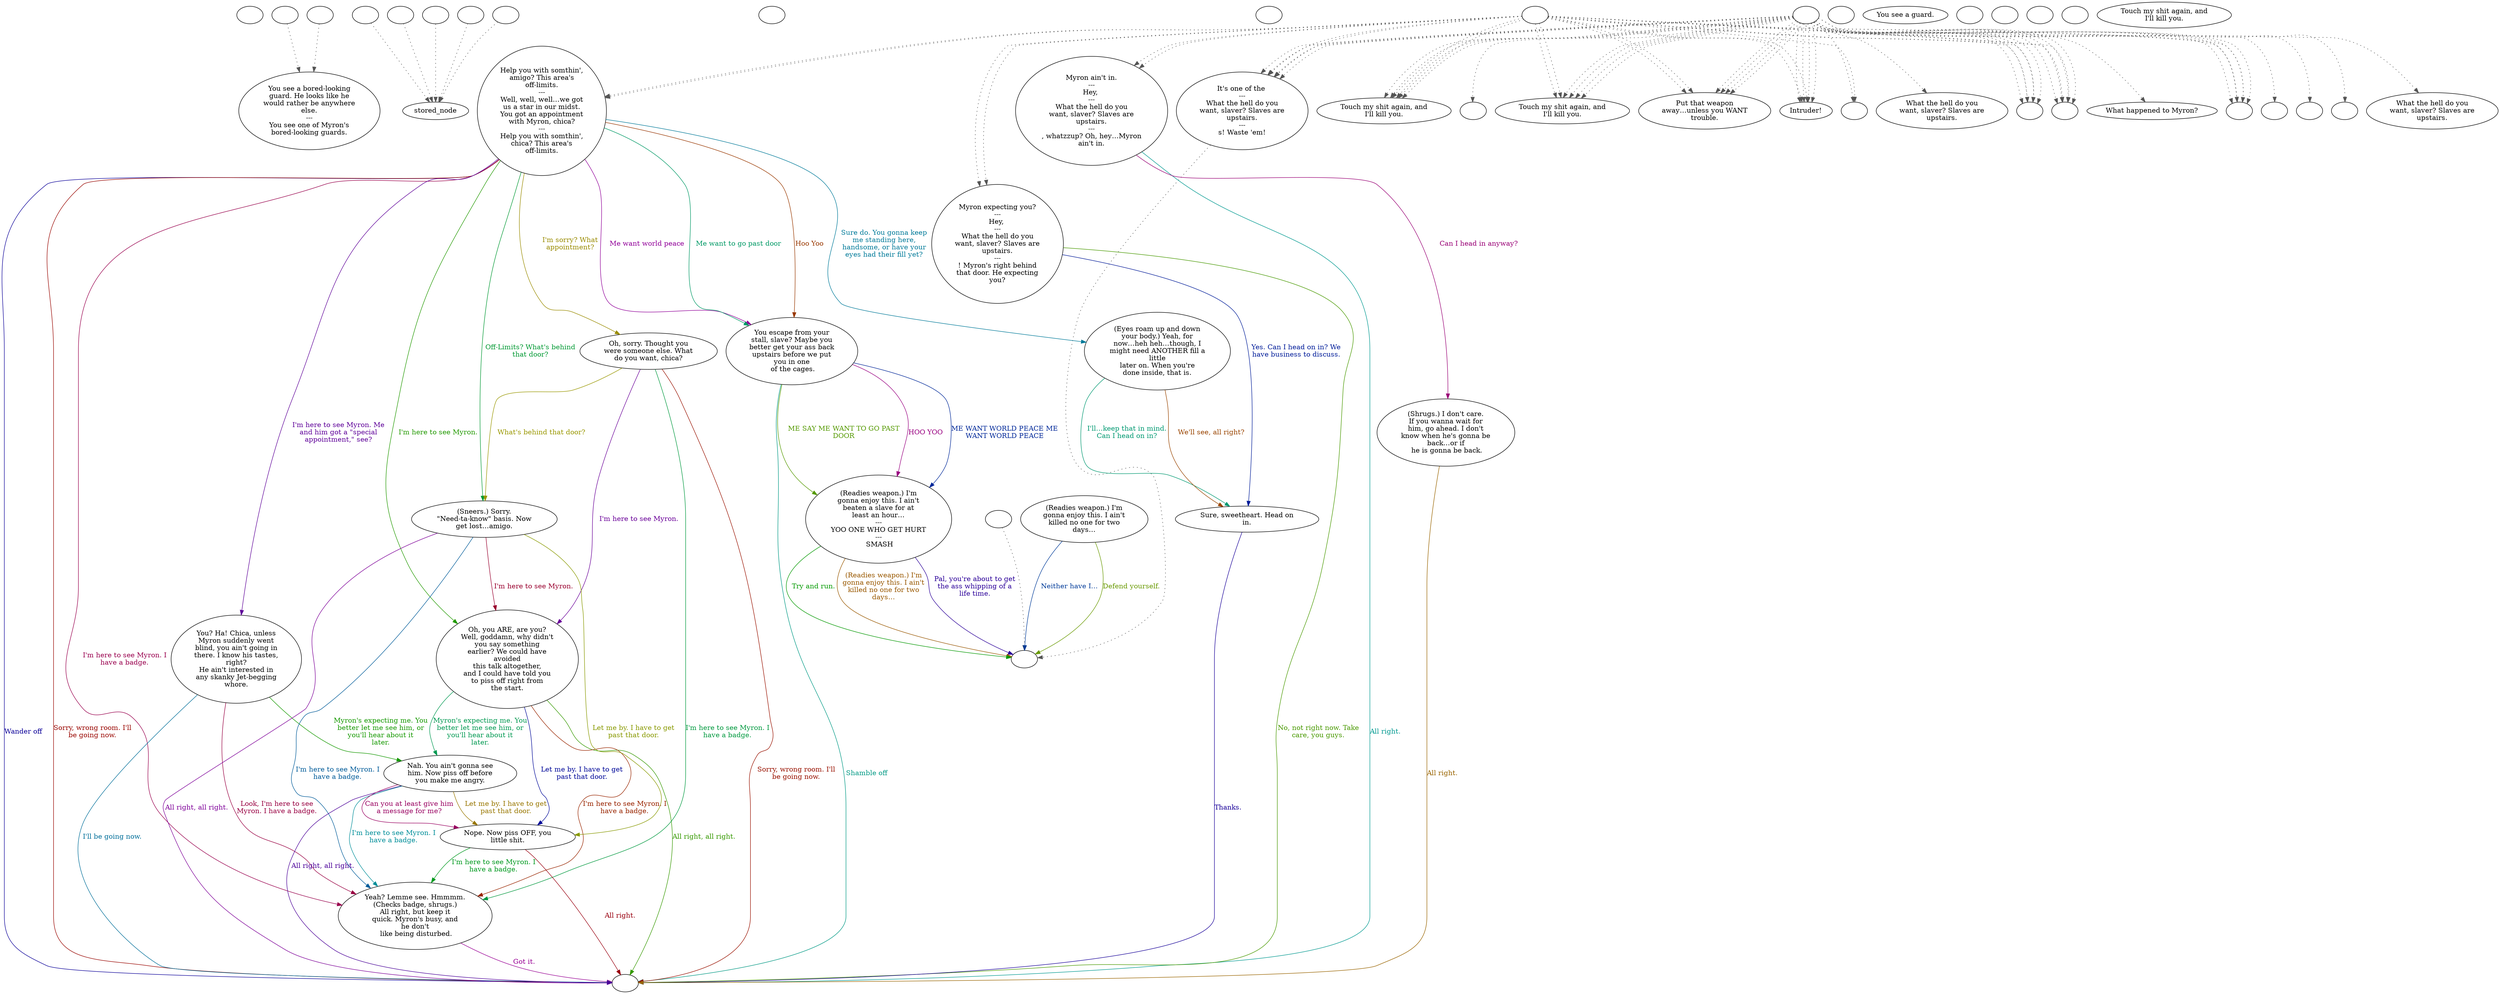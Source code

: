 digraph ncMyrGrd {
  "checkPartyMembersNearDoor" [style=filled       fillcolor="#FFFFFF"       color="#000000"]
  "checkPartyMembersNearDoor" [label=""]
  "ChooseFromList" [style=filled       fillcolor="#FFFFFF"       color="#000000"]
  "ChooseFromList" [label="You see a bored-looking\nguard. He looks like he\nwould rather be anywhere\nelse.\n---\nYou see one of Myron's\nbored-looking guards."]
  "CLICK_PREV" [style=filled       fillcolor="#FFFFFF"       color="#000000"]
  "CLICK_PREV" -> "ChooseFromList" [style=dotted color="#555555"]
  "CLICK_PREV" [label=""]
  "CLICK_0" [style=filled       fillcolor="#FFFFFF"       color="#000000"]
  "CLICK_0" -> "stored_node" [style=dotted color="#555555"]
  "CLICK_0" [label=""]
  "CLICK_1" [style=filled       fillcolor="#FFFFFF"       color="#000000"]
  "CLICK_1" -> "stored_node" [style=dotted color="#555555"]
  "CLICK_1" [label=""]
  "CLICK_2" [style=filled       fillcolor="#FFFFFF"       color="#000000"]
  "CLICK_2" -> "stored_node" [style=dotted color="#555555"]
  "CLICK_2" [label=""]
  "CLICK_3" [style=filled       fillcolor="#FFFFFF"       color="#000000"]
  "CLICK_3" -> "stored_node" [style=dotted color="#555555"]
  "CLICK_3" [label=""]
  "CLICK_4" [style=filled       fillcolor="#FFFFFF"       color="#000000"]
  "CLICK_4" -> "stored_node" [style=dotted color="#555555"]
  "CLICK_4" [label=""]
  "CLICK_MORE" [style=filled       fillcolor="#FFFFFF"       color="#000000"]
  "CLICK_MORE" -> "ChooseFromList" [style=dotted color="#555555"]
  "CLICK_MORE" [label=""]
  "start" [style=filled       fillcolor="#FFFFFF"       color="#000000"]
  "start" [label=""]
  "critter_p_proc" [style=filled       fillcolor="#FFFFFF"       color="#000000"]
  "critter_p_proc" [label=""]
  "pickup_p_proc" [style=filled       fillcolor="#FFFFFF"       color="#000000"]
  "pickup_p_proc" -> "Node998" [style=dotted color="#555555"]
  "pickup_p_proc" [label=""]
  "talk_p_proc" [style=filled       fillcolor="#FFFFFF"       color="#000000"]
  "talk_p_proc" -> "Node006" [style=dotted color="#555555"]
  "talk_p_proc" -> "Node007" [style=dotted color="#555555"]
  "talk_p_proc" -> "Node008" [style=dotted color="#555555"]
  "talk_p_proc" -> "Node006" [style=dotted color="#555555"]
  "talk_p_proc" -> "Node007" [style=dotted color="#555555"]
  "talk_p_proc" -> "Node008" [style=dotted color="#555555"]
  "talk_p_proc" -> "Node009" [style=dotted color="#555555"]
  "talk_p_proc" -> "Node009" [style=dotted color="#555555"]
  "talk_p_proc" -> "Node010" [style=dotted color="#555555"]
  "talk_p_proc" -> "Node010" [style=dotted color="#555555"]
  "talk_p_proc" -> "Node011" [style=dotted color="#555555"]
  "talk_p_proc" -> "Node011" [style=dotted color="#555555"]
  "talk_p_proc" -> "Node012" [style=dotted color="#555555"]
  "talk_p_proc" -> "Node012" [style=dotted color="#555555"]
  "talk_p_proc" -> "Node013" [style=dotted color="#555555"]
  "talk_p_proc" -> "Node013" [style=dotted color="#555555"]
  "talk_p_proc" -> "Node004" [style=dotted color="#555555"]
  "talk_p_proc" -> "Node032" [style=dotted color="#555555"]
  "talk_p_proc" -> "Node032" [style=dotted color="#555555"]
  "talk_p_proc" -> "Node031" [style=dotted color="#555555"]
  "talk_p_proc" -> "Node031" [style=dotted color="#555555"]
  "talk_p_proc" -> "Node018" [style=dotted color="#555555"]
  "talk_p_proc" -> "Node018" [style=dotted color="#555555"]
  "talk_p_proc" [label=""]
  "destroy_p_proc" [style=filled       fillcolor="#FFFFFF"       color="#000000"]
  "destroy_p_proc" [label=""]
  "look_at_p_proc" [style=filled       fillcolor="#FFFFFF"       color="#000000"]
  "look_at_p_proc" [label="You see a guard."]
  "description_p_proc" [style=filled       fillcolor="#FFFFFF"       color="#000000"]
  "description_p_proc" [label=""]
  "use_skill_on_p_proc" [style=filled       fillcolor="#FFFFFF"       color="#000000"]
  "use_skill_on_p_proc" [label=""]
  "damage_p_proc" [style=filled       fillcolor="#FFFFFF"       color="#000000"]
  "damage_p_proc" [label=""]
  "map_enter_p_proc" [style=filled       fillcolor="#FFFFFF"       color="#000000"]
  "map_enter_p_proc" [label=""]
  "timed_event_p_proc" [style=filled       fillcolor="#FFFFFF"       color="#000000"]
  "timed_event_p_proc" -> "Node006" [style=dotted color="#555555"]
  "timed_event_p_proc" -> "Node007" [style=dotted color="#555555"]
  "timed_event_p_proc" -> "Node008" [style=dotted color="#555555"]
  "timed_event_p_proc" -> "Node006" [style=dotted color="#555555"]
  "timed_event_p_proc" -> "Node007" [style=dotted color="#555555"]
  "timed_event_p_proc" -> "Node008" [style=dotted color="#555555"]
  "timed_event_p_proc" -> "Node009" [style=dotted color="#555555"]
  "timed_event_p_proc" -> "Node009" [style=dotted color="#555555"]
  "timed_event_p_proc" -> "Node010" [style=dotted color="#555555"]
  "timed_event_p_proc" -> "Node010" [style=dotted color="#555555"]
  "timed_event_p_proc" -> "Node011" [style=dotted color="#555555"]
  "timed_event_p_proc" -> "Node011" [style=dotted color="#555555"]
  "timed_event_p_proc" -> "Node012" [style=dotted color="#555555"]
  "timed_event_p_proc" -> "Node012" [style=dotted color="#555555"]
  "timed_event_p_proc" -> "Node013" [style=dotted color="#555555"]
  "timed_event_p_proc" -> "Node013" [style=dotted color="#555555"]
  "timed_event_p_proc" -> "Node002" [style=dotted color="#555555"]
  "timed_event_p_proc" -> "Node003" [style=dotted color="#555555"]
  "timed_event_p_proc" -> "Node006" [style=dotted color="#555555"]
  "timed_event_p_proc" -> "Node007" [style=dotted color="#555555"]
  "timed_event_p_proc" -> "Node008" [style=dotted color="#555555"]
  "timed_event_p_proc" -> "Node006" [style=dotted color="#555555"]
  "timed_event_p_proc" -> "Node007" [style=dotted color="#555555"]
  "timed_event_p_proc" -> "Node008" [style=dotted color="#555555"]
  "timed_event_p_proc" -> "Node009" [style=dotted color="#555555"]
  "timed_event_p_proc" -> "Node009" [style=dotted color="#555555"]
  "timed_event_p_proc" -> "Node010" [style=dotted color="#555555"]
  "timed_event_p_proc" -> "Node010" [style=dotted color="#555555"]
  "timed_event_p_proc" -> "Node011" [style=dotted color="#555555"]
  "timed_event_p_proc" -> "Node011" [style=dotted color="#555555"]
  "timed_event_p_proc" -> "Node012" [style=dotted color="#555555"]
  "timed_event_p_proc" -> "Node012" [style=dotted color="#555555"]
  "timed_event_p_proc" -> "Node013" [style=dotted color="#555555"]
  "timed_event_p_proc" -> "Node013" [style=dotted color="#555555"]
  "timed_event_p_proc" -> "Node004" [style=dotted color="#555555"]
  "timed_event_p_proc" -> "Node005" [style=dotted color="#555555"]
  "timed_event_p_proc" -> "Node014" [style=dotted color="#555555"]
  "timed_event_p_proc" -> "Node015" [style=dotted color="#555555"]
  "timed_event_p_proc" -> "Node016" [style=dotted color="#555555"]
  "timed_event_p_proc" -> "Node017" [style=dotted color="#555555"]
  "timed_event_p_proc" [label=""]
  "Node998" [style=filled       fillcolor="#FFFFFF"       color="#000000"]
  "Node998" [label=""]
  "Node999" [style=filled       fillcolor="#FFFFFF"       color="#000000"]
  "Node999" [label=""]
  "Node001" [style=filled       fillcolor="#FFFFFF"       color="#000000"]
  "Node001" [label="Touch my shit again, and\nI'll kill you."]
  "Node002" [style=filled       fillcolor="#FFFFFF"       color="#000000"]
  "Node002" [label=""]
  "Node003" [style=filled       fillcolor="#FFFFFF"       color="#000000"]
  "Node003" [label=""]
  "Node004" [style=filled       fillcolor="#FFFFFF"       color="#000000"]
  "Node004" [label=""]
  "Node005" [style=filled       fillcolor="#FFFFFF"       color="#000000"]
  "Node005" [label="What the hell do you\nwant, slaver? Slaves are\nupstairs."]
  "Node006" [style=filled       fillcolor="#FFFFFF"       color="#000000"]
  "Node006" -> "Node998" [style=dotted color="#555555"]
  "Node006" [label="It's one of the \n---\nWhat the hell do you\nwant, slaver? Slaves are\nupstairs.\n---\ns! Waste 'em!"]
  "Node007" [style=filled       fillcolor="#FFFFFF"       color="#000000"]
  "Node007" [label="Touch my shit again, and\nI'll kill you."]
  "Node008" [style=filled       fillcolor="#FFFFFF"       color="#000000"]
  "Node008" [label="Touch my shit again, and\nI'll kill you."]
  "Node009" [style=filled       fillcolor="#FFFFFF"       color="#000000"]
  "Node009" [label="Put that weapon\naway…unless you WANT\ntrouble."]
  "Node010" [style=filled       fillcolor="#FFFFFF"       color="#000000"]
  "Node010" [label="Intruder!"]
  "Node011" [style=filled       fillcolor="#FFFFFF"       color="#000000"]
  "Node011" [label=""]
  "Node012" [style=filled       fillcolor="#FFFFFF"       color="#000000"]
  "Node012" [label=""]
  "Node013" [style=filled       fillcolor="#FFFFFF"       color="#000000"]
  "Node013" [label=""]
  "Node014" [style=filled       fillcolor="#FFFFFF"       color="#000000"]
  "Node014" [label=""]
  "Node015" [style=filled       fillcolor="#FFFFFF"       color="#000000"]
  "Node015" [label="What the hell do you\nwant, slaver? Slaves are\nupstairs."]
  "Node016" [style=filled       fillcolor="#FFFFFF"       color="#000000"]
  "Node016" [label="What happened to Myron?"]
  "Node017" [style=filled       fillcolor="#FFFFFF"       color="#000000"]
  "Node017" [label=""]
  "Node018" [style=filled       fillcolor="#FFFFFF"       color="#000000"]
  "Node018" [label="Help you with somthin',\namigo? This area's\noff-limits.\n---\nWell, well, well…we got\nus a star in our midst.\nYou got an appointment\nwith Myron, chica?\n---\nHelp you with somthin',\nchica? This area's\noff-limits."]
  "Node018" -> "Node019" [label="Me want world peace" color="#910099" fontcolor="#910099"]
  "Node018" -> "Node019" [label="Me want to go past door" color="#009965" fontcolor="#009965"]
  "Node018" -> "Node019" [label="Hoo Yoo" color="#993800" fontcolor="#993800"]
  "Node018" -> "Node999" [label="Wander off" color="#0B0099" fontcolor="#0B0099"]
  "Node018" -> "Node022" [label="I'm here to see Myron." color="#219900" fontcolor="#219900"]
  "Node018" -> "Node026" [label="I'm here to see Myron. I\nhave a badge." color="#99004E" fontcolor="#99004E"]
  "Node018" -> "Node027" [label="Sure do. You gonna keep\nme standing here,\nhandsome, or have your\neyes had their fill yet?" color="#007A99" fontcolor="#007A99"]
  "Node018" -> "Node030" [label="I'm sorry? What\nappointment?" color="#998B00" fontcolor="#998B00"]
  "Node018" -> "Node029" [label="I'm here to see Myron. Me\nand him got a \"special\nappointment,\" see?" color="#5E0099" fontcolor="#5E0099"]
  "Node018" -> "Node021" [label="Off-Limits? What's behind\nthat door?" color="#009932" fontcolor="#009932"]
  "Node018" -> "Node999" [label="Sorry, wrong room. I'll\nbe going now." color="#990500" fontcolor="#990500"]
  "Node019" [style=filled       fillcolor="#FFFFFF"       color="#000000"]
  "Node019" [label="You escape from your\nstall, slave? Maybe you\nbetter get your ass back\nupstairs before we put\nyou in one\n of the cages."]
  "Node019" -> "Node020" [label="ME WANT WORLD PEACE ME\nWANT WORLD PEACE" color="#002899" fontcolor="#002899"]
  "Node019" -> "Node020" [label="ME SAY ME WANT TO GO PAST\nDOOR" color="#549900" fontcolor="#549900"]
  "Node019" -> "Node020" [label="HOO YOO" color="#990081" fontcolor="#990081"]
  "Node019" -> "Node999" [label="Shamble off" color="#009984" fontcolor="#009984"]
  "Node020" [style=filled       fillcolor="#FFFFFF"       color="#000000"]
  "Node020" [label="(Readies weapon.) I'm\ngonna enjoy this. I ain't\nbeaten a slave for at\nleast an hour…\n---\nYOO ONE WHO GET HURT\n---\n SMASH"]
  "Node020" -> "Node998" [label="(Readies weapon.) I'm\ngonna enjoy this. I ain't\nkilled no one for two\ndays…" color="#995800" fontcolor="#995800"]
  "Node020" -> "Node998" [label="Pal, you're about to get\nthe ass whipping of a\nlife time." color="#2B0099" fontcolor="#2B0099"]
  "Node020" -> "Node998" [label="Try and run." color="#029900" fontcolor="#029900"]
  "Node021" [style=filled       fillcolor="#FFFFFF"       color="#000000"]
  "Node021" [label="(Sneers.) Sorry.\n\"Need-ta-know\" basis. Now\nget lost…amigo."]
  "Node021" -> "Node022" [label="I'm here to see Myron." color="#99002E" fontcolor="#99002E"]
  "Node021" -> "Node026" [label="I'm here to see Myron. I\nhave a badge." color="#005B99" fontcolor="#005B99"]
  "Node021" -> "Node024" [label="Let me by. I have to get\npast that door." color="#889900" fontcolor="#889900"]
  "Node021" -> "Node999" [label="All right, all right." color="#7E0099" fontcolor="#7E0099"]
  "Node022" [style=filled       fillcolor="#FFFFFF"       color="#000000"]
  "Node022" [label="Oh, you ARE, are you?\nWell, goddamn, why didn't\nyou say something\nearlier? We could have\navoided\nthis talk altogether,\nand I could have told you\nto piss off right from\nthe start."]
  "Node022" -> "Node023" [label="Myron's expecting me. You\nbetter let me see him, or\nyou'll hear about it\nlater." color="#009951" fontcolor="#009951"]
  "Node022" -> "Node026" [label="I'm here to see Myron. I\nhave a badge." color="#992500" fontcolor="#992500"]
  "Node022" -> "Node024" [label="Let me by. I have to get\npast that door." color="#000899" fontcolor="#000899"]
  "Node022" -> "Node999" [label="All right, all right." color="#359900" fontcolor="#359900"]
  "Node023" [style=filled       fillcolor="#FFFFFF"       color="#000000"]
  "Node023" [label="Nah. You ain't gonna see\nhim. Now piss off before\nyou make me angry."]
  "Node023" -> "Node024" [label="Can you at least give him\na message for me?" color="#990061" fontcolor="#990061"]
  "Node023" -> "Node026" [label="I'm here to see Myron. I\nhave a badge." color="#008E99" fontcolor="#008E99"]
  "Node023" -> "Node024" [label="Let me by. I have to get\npast that door." color="#997700" fontcolor="#997700"]
  "Node023" -> "Node999" [label="All right, all right." color="#4B0099" fontcolor="#4B0099"]
  "Node024" [style=filled       fillcolor="#FFFFFF"       color="#000000"]
  "Node024" [label="Nope. Now piss OFF, you\nlittle shit."]
  "Node024" -> "Node026" [label="I'm here to see Myron. I\nhave a badge." color="#00991E" fontcolor="#00991E"]
  "Node024" -> "Node999" [label="All right." color="#99000F" fontcolor="#99000F"]
  "Node025" [style=filled       fillcolor="#FFFFFF"       color="#000000"]
  "Node025" [label="(Readies weapon.) I'm\ngonna enjoy this. I ain't\nkilled no one for two\ndays…"]
  "Node025" -> "Node998" [label="Neither have I…" color="#003B99" fontcolor="#003B99"]
  "Node025" -> "Node998" [label="Defend yourself." color="#689900" fontcolor="#689900"]
  "Node026" [style=filled       fillcolor="#FFFFFF"       color="#000000"]
  "Node026" [label="Yeah? Lemme see. Hmmmm.\n(Checks badge, shrugs.)\nAll right, but keep it\nquick. Myron's busy, and\nhe don't\n like being disturbed."]
  "Node026" -> "Node999" [label="Got it." color="#990095" fontcolor="#990095"]
  "Node027" [style=filled       fillcolor="#FFFFFF"       color="#000000"]
  "Node027" [label="(Eyes roam up and down\nyour body.) Yeah, for\nnow…heh heh…though, I\nmight need ANOTHER fill a\nlittle\nlater on. When you're\ndone inside, that is."]
  "Node027" -> "Node028" [label="I'll…keep that in mind.\nCan I head on in?" color="#009971" fontcolor="#009971"]
  "Node027" -> "Node028" [label="We'll see, all right?" color="#994400" fontcolor="#994400"]
  "Node028" [style=filled       fillcolor="#FFFFFF"       color="#000000"]
  "Node028" [label="Sure, sweetheart. Head on\nin."]
  "Node028" -> "Node999" [label="Thanks." color="#180099" fontcolor="#180099"]
  "Node029" [style=filled       fillcolor="#FFFFFF"       color="#000000"]
  "Node029" [label="You? Ha! Chica, unless\nMyron suddenly went\nblind, you ain't going in\nthere. I know his tastes,\nright?\nHe ain't interested in\nany skanky Jet-begging\nwhore."]
  "Node029" -> "Node023" [label="Myron's expecting me. You\nbetter let me see him, or\nyou'll hear about it\nlater." color="#159900" fontcolor="#159900"]
  "Node029" -> "Node026" [label="Look, I'm here to see\nMyron. I have a badge." color="#990042" fontcolor="#990042"]
  "Node029" -> "Node999" [label="I'll be going now." color="#006E99" fontcolor="#006E99"]
  "Node030" [style=filled       fillcolor="#FFFFFF"       color="#000000"]
  "Node030" [label="Oh, sorry. Thought you\nwere someone else. What\ndo you want, chica?"]
  "Node030" -> "Node021" [label="What's behind that door?" color="#999700" fontcolor="#999700"]
  "Node030" -> "Node022" [label="I'm here to see Myron." color="#6A0099" fontcolor="#6A0099"]
  "Node030" -> "Node026" [label="I'm here to see Myron. I\nhave a badge." color="#00993E" fontcolor="#00993E"]
  "Node030" -> "Node999" [label="Sorry, wrong room. I'll\nbe going now." color="#991100" fontcolor="#991100"]
  "Node031" [style=filled       fillcolor="#FFFFFF"       color="#000000"]
  "Node031" [label="Myron expecting you?\n---\nHey, \n---\nWhat the hell do you\nwant, slaver? Slaves are\nupstairs.\n---\n! Myron's right behind\nthat door. He expecting\nyou?"]
  "Node031" -> "Node028" [label="Yes. Can I head on in? We\nhave business to discuss." color="#001C99" fontcolor="#001C99"]
  "Node031" -> "Node999" [label="No, not right now. Take\ncare, you guys." color="#489900" fontcolor="#489900"]
  "Node032" [style=filled       fillcolor="#FFFFFF"       color="#000000"]
  "Node032" [label="Myron ain't in.\n---\nHey, \n---\nWhat the hell do you\nwant, slaver? Slaves are\nupstairs.\n---\n, whatzzup? Oh, hey…Myron\nain't in."]
  "Node032" -> "Node033" [label="Can I head in anyway?" color="#990075" fontcolor="#990075"]
  "Node032" -> "Node999" [label="All right." color="#009990" fontcolor="#009990"]
  "Node033" [style=filled       fillcolor="#FFFFFF"       color="#000000"]
  "Node033" [label="(Shrugs.) I don't care.\nIf you wanna wait for\nhim, go ahead. I don't\nknow when he's gonna be\nback…or if\n he is gonna be back."]
  "Node033" -> "Node999" [label="All right." color="#996400" fontcolor="#996400"]
}